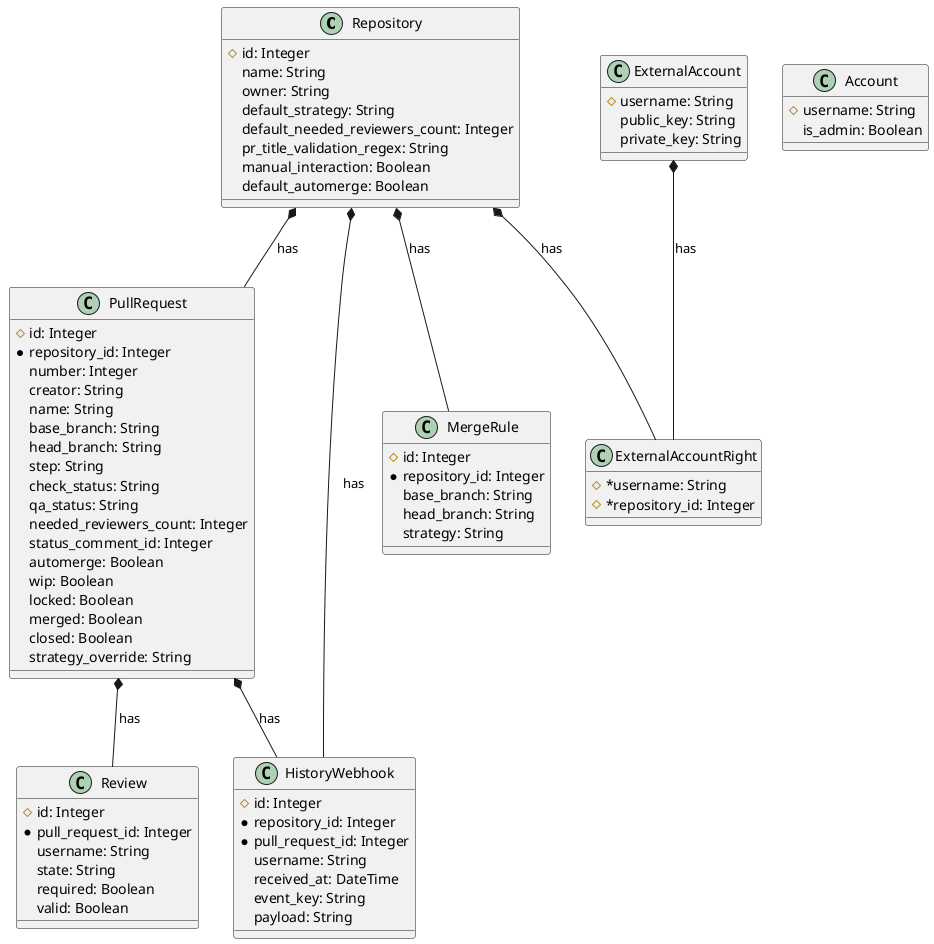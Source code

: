 @startuml Schema
class Repository {
    #id: Integer
    name: String
    owner: String
    default_strategy: String
    default_needed_reviewers_count: Integer
    pr_title_validation_regex: String
    manual_interaction: Boolean
    default_automerge: Boolean
}

class PullRequest {
    #id: Integer
    *repository_id: Integer
    number: Integer
    creator: String
    name: String
    base_branch: String
    head_branch: String
    step: String
    check_status: String
    qa_status: String
    needed_reviewers_count: Integer
    status_comment_id: Integer
    automerge: Boolean
    wip: Boolean
    locked: Boolean
    merged: Boolean
    closed: Boolean
    strategy_override: String
}

class Review {
    #id: Integer
    *pull_request_id: Integer
    username: String
    state: String
    required: Boolean
    valid: Boolean
}

class MergeRule {
    #id: Integer
    *repository_id: Integer
    base_branch: String
    head_branch: String
    strategy: String
}

class ExternalAccount {
    #username: String
    public_key: String
    private_key: String
}
class ExternalAccountRight {
    #*username: String
    #*repository_id: Integer
}

class Account {
    #username: String
    is_admin: Boolean
}

class HistoryWebhook {
    #id: Integer
    *repository_id: Integer
    *pull_request_id: Integer
    username: String
    received_at: DateTime
    event_key: String
    payload: String
}

Repository *-- PullRequest : has
Repository *-- MergeRule : has
PullRequest *-- Review : has
ExternalAccount *-- ExternalAccountRight : has
Repository *-- ExternalAccountRight : has
Repository *-- HistoryWebhook : has
PullRequest *-- HistoryWebhook : has
@enduml
